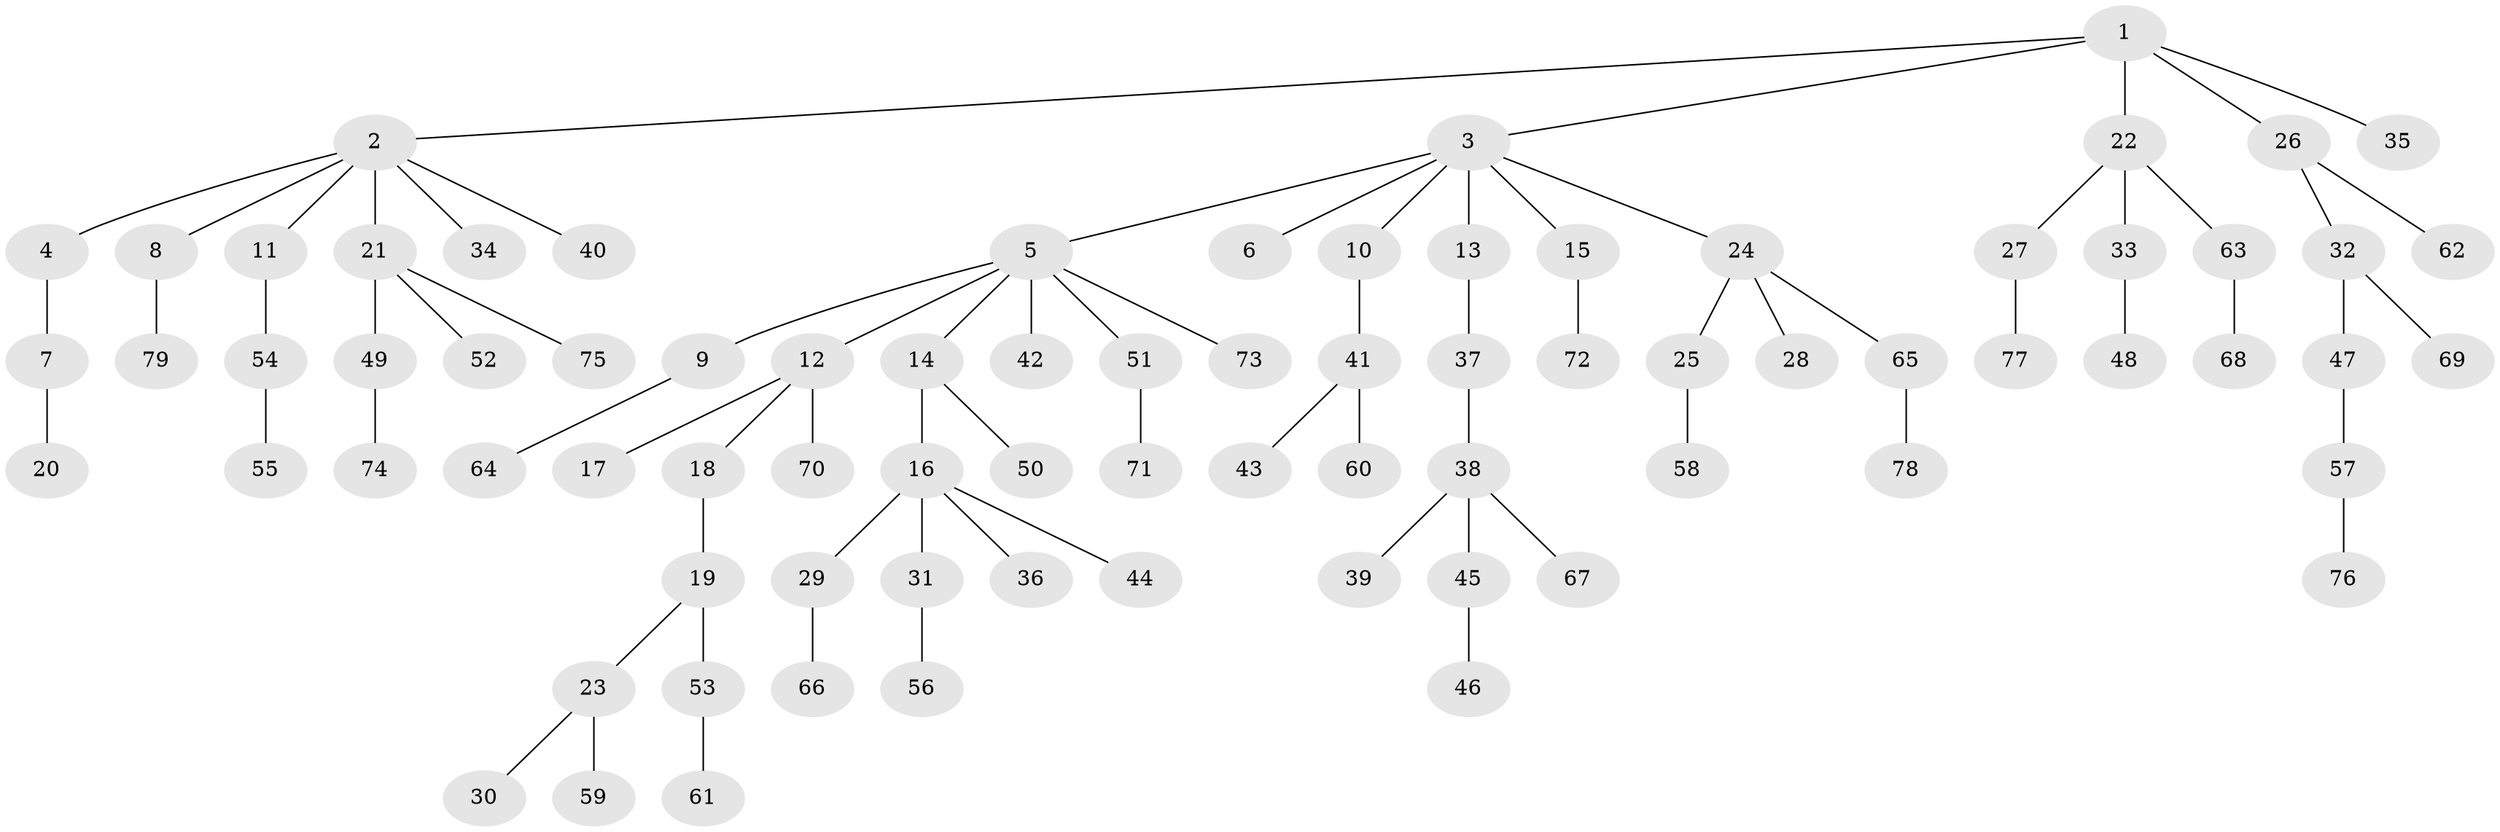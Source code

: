 // coarse degree distribution, {7: 0.057692307692307696, 9: 0.019230769230769232, 1: 0.6538461538461539, 2: 0.15384615384615385, 4: 0.038461538461538464, 5: 0.019230769230769232, 3: 0.057692307692307696}
// Generated by graph-tools (version 1.1) at 2025/52/02/27/25 19:52:13]
// undirected, 79 vertices, 78 edges
graph export_dot {
graph [start="1"]
  node [color=gray90,style=filled];
  1;
  2;
  3;
  4;
  5;
  6;
  7;
  8;
  9;
  10;
  11;
  12;
  13;
  14;
  15;
  16;
  17;
  18;
  19;
  20;
  21;
  22;
  23;
  24;
  25;
  26;
  27;
  28;
  29;
  30;
  31;
  32;
  33;
  34;
  35;
  36;
  37;
  38;
  39;
  40;
  41;
  42;
  43;
  44;
  45;
  46;
  47;
  48;
  49;
  50;
  51;
  52;
  53;
  54;
  55;
  56;
  57;
  58;
  59;
  60;
  61;
  62;
  63;
  64;
  65;
  66;
  67;
  68;
  69;
  70;
  71;
  72;
  73;
  74;
  75;
  76;
  77;
  78;
  79;
  1 -- 2;
  1 -- 3;
  1 -- 22;
  1 -- 26;
  1 -- 35;
  2 -- 4;
  2 -- 8;
  2 -- 11;
  2 -- 21;
  2 -- 34;
  2 -- 40;
  3 -- 5;
  3 -- 6;
  3 -- 10;
  3 -- 13;
  3 -- 15;
  3 -- 24;
  4 -- 7;
  5 -- 9;
  5 -- 12;
  5 -- 14;
  5 -- 42;
  5 -- 51;
  5 -- 73;
  7 -- 20;
  8 -- 79;
  9 -- 64;
  10 -- 41;
  11 -- 54;
  12 -- 17;
  12 -- 18;
  12 -- 70;
  13 -- 37;
  14 -- 16;
  14 -- 50;
  15 -- 72;
  16 -- 29;
  16 -- 31;
  16 -- 36;
  16 -- 44;
  18 -- 19;
  19 -- 23;
  19 -- 53;
  21 -- 49;
  21 -- 52;
  21 -- 75;
  22 -- 27;
  22 -- 33;
  22 -- 63;
  23 -- 30;
  23 -- 59;
  24 -- 25;
  24 -- 28;
  24 -- 65;
  25 -- 58;
  26 -- 32;
  26 -- 62;
  27 -- 77;
  29 -- 66;
  31 -- 56;
  32 -- 47;
  32 -- 69;
  33 -- 48;
  37 -- 38;
  38 -- 39;
  38 -- 45;
  38 -- 67;
  41 -- 43;
  41 -- 60;
  45 -- 46;
  47 -- 57;
  49 -- 74;
  51 -- 71;
  53 -- 61;
  54 -- 55;
  57 -- 76;
  63 -- 68;
  65 -- 78;
}
